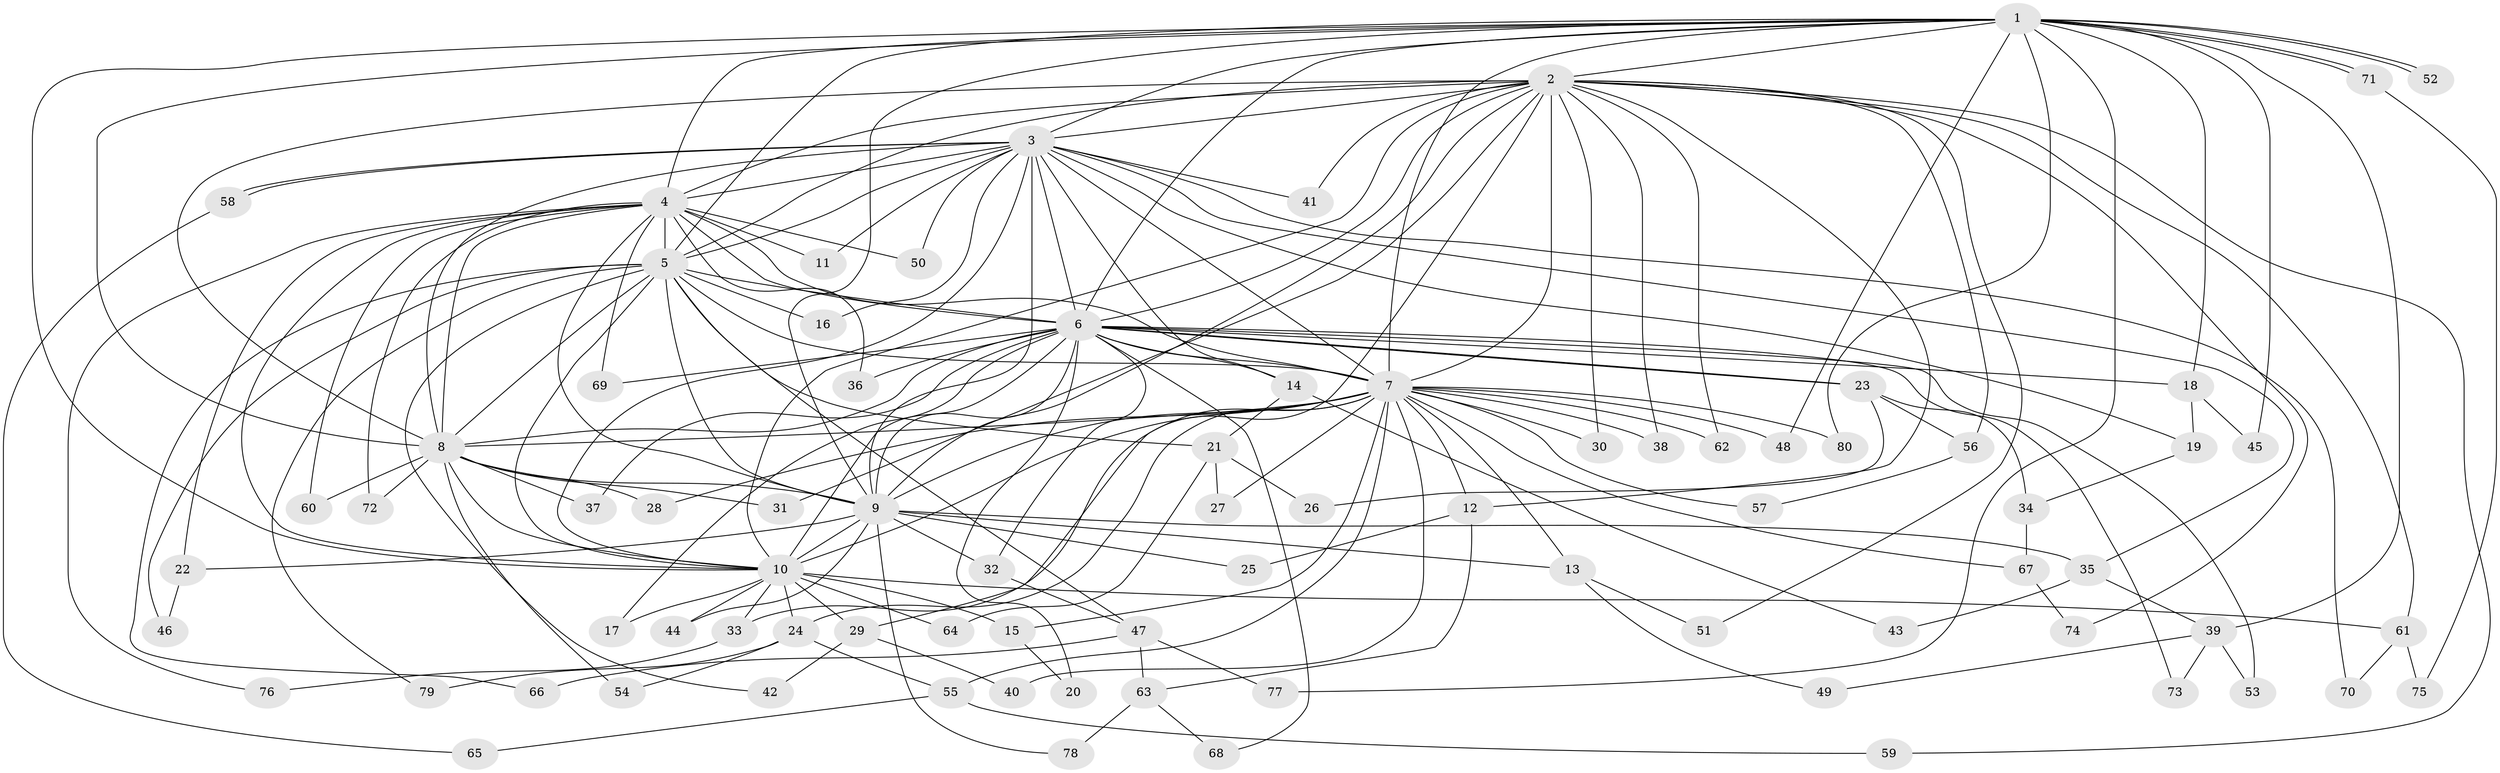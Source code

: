 // Generated by graph-tools (version 1.1) at 2025/25/03/09/25 03:25:41]
// undirected, 80 vertices, 185 edges
graph export_dot {
graph [start="1"]
  node [color=gray90,style=filled];
  1;
  2;
  3;
  4;
  5;
  6;
  7;
  8;
  9;
  10;
  11;
  12;
  13;
  14;
  15;
  16;
  17;
  18;
  19;
  20;
  21;
  22;
  23;
  24;
  25;
  26;
  27;
  28;
  29;
  30;
  31;
  32;
  33;
  34;
  35;
  36;
  37;
  38;
  39;
  40;
  41;
  42;
  43;
  44;
  45;
  46;
  47;
  48;
  49;
  50;
  51;
  52;
  53;
  54;
  55;
  56;
  57;
  58;
  59;
  60;
  61;
  62;
  63;
  64;
  65;
  66;
  67;
  68;
  69;
  70;
  71;
  72;
  73;
  74;
  75;
  76;
  77;
  78;
  79;
  80;
  1 -- 2;
  1 -- 3;
  1 -- 4;
  1 -- 5;
  1 -- 6;
  1 -- 7;
  1 -- 8;
  1 -- 9;
  1 -- 10;
  1 -- 18;
  1 -- 39;
  1 -- 45;
  1 -- 48;
  1 -- 52;
  1 -- 52;
  1 -- 71;
  1 -- 71;
  1 -- 77;
  1 -- 80;
  2 -- 3;
  2 -- 4;
  2 -- 5;
  2 -- 6;
  2 -- 7;
  2 -- 8;
  2 -- 9;
  2 -- 10;
  2 -- 12;
  2 -- 29;
  2 -- 30;
  2 -- 31;
  2 -- 38;
  2 -- 41;
  2 -- 51;
  2 -- 56;
  2 -- 59;
  2 -- 61;
  2 -- 62;
  2 -- 74;
  3 -- 4;
  3 -- 5;
  3 -- 6;
  3 -- 7;
  3 -- 8;
  3 -- 9;
  3 -- 10;
  3 -- 11;
  3 -- 14;
  3 -- 16;
  3 -- 19;
  3 -- 35;
  3 -- 41;
  3 -- 50;
  3 -- 58;
  3 -- 58;
  3 -- 70;
  4 -- 5;
  4 -- 6;
  4 -- 7;
  4 -- 8;
  4 -- 9;
  4 -- 10;
  4 -- 11;
  4 -- 22;
  4 -- 36;
  4 -- 50;
  4 -- 60;
  4 -- 69;
  4 -- 72;
  4 -- 76;
  5 -- 6;
  5 -- 7;
  5 -- 8;
  5 -- 9;
  5 -- 10;
  5 -- 16;
  5 -- 21;
  5 -- 42;
  5 -- 46;
  5 -- 47;
  5 -- 66;
  5 -- 79;
  6 -- 7;
  6 -- 8;
  6 -- 9;
  6 -- 10;
  6 -- 14;
  6 -- 17;
  6 -- 18;
  6 -- 20;
  6 -- 23;
  6 -- 23;
  6 -- 32;
  6 -- 36;
  6 -- 37;
  6 -- 53;
  6 -- 68;
  6 -- 69;
  6 -- 73;
  7 -- 8;
  7 -- 9;
  7 -- 10;
  7 -- 12;
  7 -- 13;
  7 -- 15;
  7 -- 24;
  7 -- 27;
  7 -- 28;
  7 -- 30;
  7 -- 33;
  7 -- 38;
  7 -- 40;
  7 -- 48;
  7 -- 55;
  7 -- 57;
  7 -- 62;
  7 -- 67;
  7 -- 80;
  8 -- 9;
  8 -- 10;
  8 -- 28;
  8 -- 31;
  8 -- 37;
  8 -- 54;
  8 -- 60;
  8 -- 72;
  9 -- 10;
  9 -- 13;
  9 -- 22;
  9 -- 25;
  9 -- 32;
  9 -- 35;
  9 -- 44;
  9 -- 78;
  10 -- 15;
  10 -- 17;
  10 -- 24;
  10 -- 29;
  10 -- 33;
  10 -- 44;
  10 -- 61;
  10 -- 64;
  12 -- 25;
  12 -- 63;
  13 -- 49;
  13 -- 51;
  14 -- 21;
  14 -- 43;
  15 -- 20;
  18 -- 19;
  18 -- 45;
  19 -- 34;
  21 -- 26;
  21 -- 27;
  21 -- 64;
  22 -- 46;
  23 -- 26;
  23 -- 34;
  23 -- 56;
  24 -- 54;
  24 -- 55;
  24 -- 79;
  29 -- 40;
  29 -- 42;
  32 -- 47;
  33 -- 76;
  34 -- 67;
  35 -- 39;
  35 -- 43;
  39 -- 49;
  39 -- 53;
  39 -- 73;
  47 -- 63;
  47 -- 66;
  47 -- 77;
  55 -- 59;
  55 -- 65;
  56 -- 57;
  58 -- 65;
  61 -- 70;
  61 -- 75;
  63 -- 68;
  63 -- 78;
  67 -- 74;
  71 -- 75;
}
